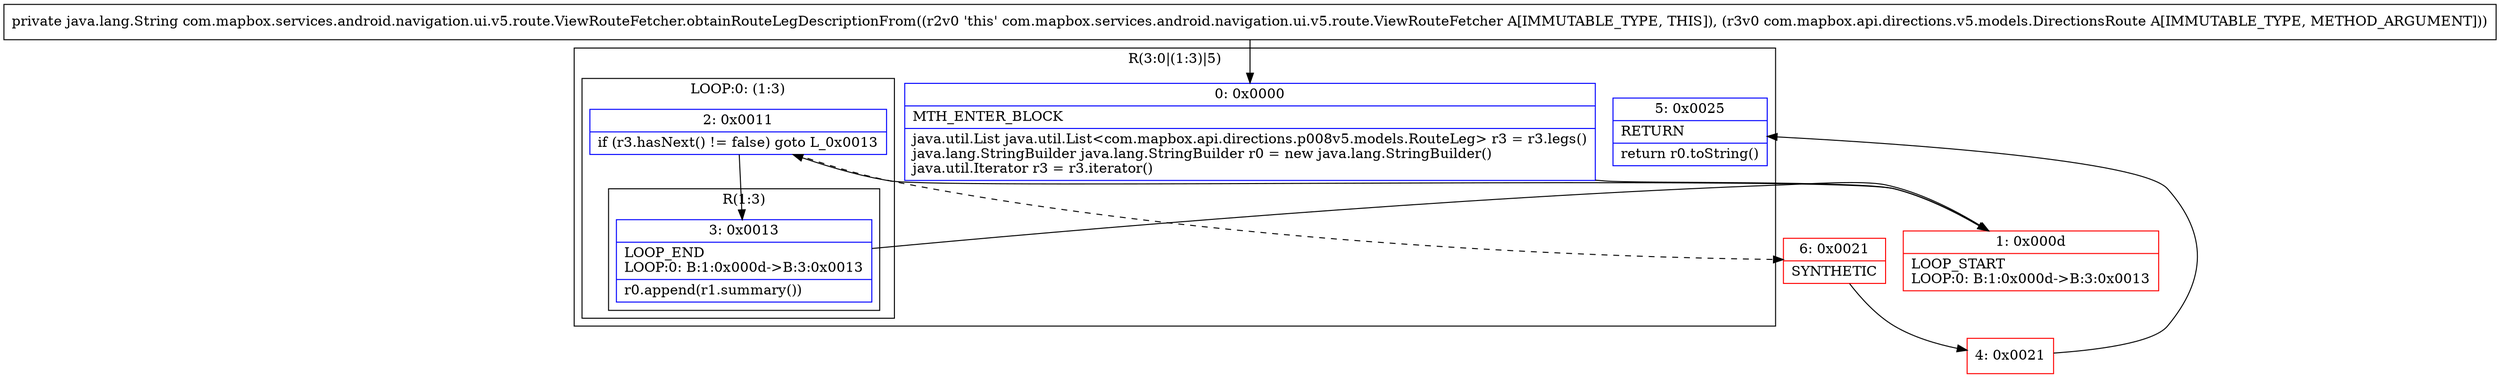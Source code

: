 digraph "CFG forcom.mapbox.services.android.navigation.ui.v5.route.ViewRouteFetcher.obtainRouteLegDescriptionFrom(Lcom\/mapbox\/api\/directions\/v5\/models\/DirectionsRoute;)Ljava\/lang\/String;" {
subgraph cluster_Region_2102556811 {
label = "R(3:0|(1:3)|5)";
node [shape=record,color=blue];
Node_0 [shape=record,label="{0\:\ 0x0000|MTH_ENTER_BLOCK\l|java.util.List java.util.List\<com.mapbox.api.directions.p008v5.models.RouteLeg\> r3 = r3.legs()\ljava.lang.StringBuilder java.lang.StringBuilder r0 = new java.lang.StringBuilder()\ljava.util.Iterator r3 = r3.iterator()\l}"];
subgraph cluster_LoopRegion_1863122256 {
label = "LOOP:0: (1:3)";
node [shape=record,color=blue];
Node_2 [shape=record,label="{2\:\ 0x0011|if (r3.hasNext() != false) goto L_0x0013\l}"];
subgraph cluster_Region_26549417 {
label = "R(1:3)";
node [shape=record,color=blue];
Node_3 [shape=record,label="{3\:\ 0x0013|LOOP_END\lLOOP:0: B:1:0x000d\-\>B:3:0x0013\l|r0.append(r1.summary())\l}"];
}
}
Node_5 [shape=record,label="{5\:\ 0x0025|RETURN\l|return r0.toString()\l}"];
}
Node_1 [shape=record,color=red,label="{1\:\ 0x000d|LOOP_START\lLOOP:0: B:1:0x000d\-\>B:3:0x0013\l}"];
Node_4 [shape=record,color=red,label="{4\:\ 0x0021}"];
Node_6 [shape=record,color=red,label="{6\:\ 0x0021|SYNTHETIC\l}"];
MethodNode[shape=record,label="{private java.lang.String com.mapbox.services.android.navigation.ui.v5.route.ViewRouteFetcher.obtainRouteLegDescriptionFrom((r2v0 'this' com.mapbox.services.android.navigation.ui.v5.route.ViewRouteFetcher A[IMMUTABLE_TYPE, THIS]), (r3v0 com.mapbox.api.directions.v5.models.DirectionsRoute A[IMMUTABLE_TYPE, METHOD_ARGUMENT])) }"];
MethodNode -> Node_0;
Node_0 -> Node_1;
Node_2 -> Node_3;
Node_2 -> Node_6[style=dashed];
Node_3 -> Node_1;
Node_1 -> Node_2;
Node_4 -> Node_5;
Node_6 -> Node_4;
}

